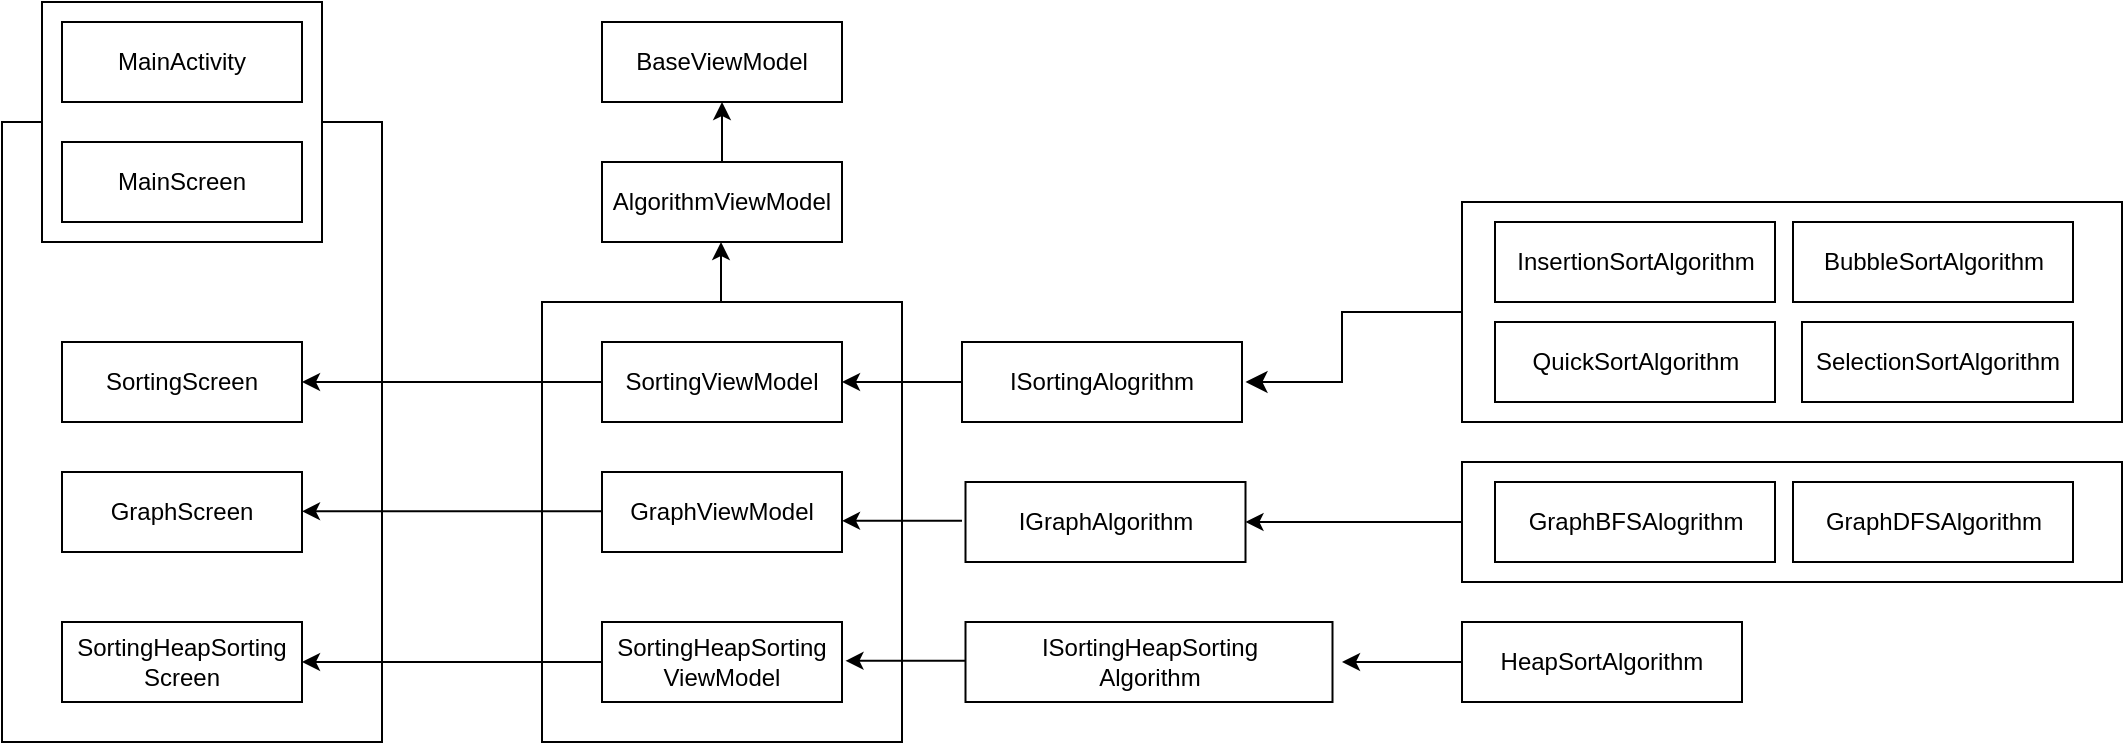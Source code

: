 <mxfile version="24.6.4" type="device">
  <diagram name="Page-1" id="12i9Tz8TXJzrE2WMOmTM">
    <mxGraphModel dx="2988" dy="1942" grid="1" gridSize="10" guides="1" tooltips="1" connect="1" arrows="1" fold="1" page="1" pageScale="1" pageWidth="850" pageHeight="1100" math="0" shadow="0">
      <root>
        <mxCell id="0" />
        <mxCell id="1" parent="0" />
        <mxCell id="xg9G_hMcbVAoIhS0TIve-51" value="" style="rounded=0;whiteSpace=wrap;html=1;" vertex="1" parent="1">
          <mxGeometry x="-860" y="-1010" width="190" height="310" as="geometry" />
        </mxCell>
        <mxCell id="xg9G_hMcbVAoIhS0TIve-49" value="" style="rounded=0;whiteSpace=wrap;html=1;" vertex="1" parent="1">
          <mxGeometry x="-840" y="-1070" width="140" height="120" as="geometry" />
        </mxCell>
        <mxCell id="xg9G_hMcbVAoIhS0TIve-26" value="" style="rounded=0;whiteSpace=wrap;html=1;" vertex="1" parent="1">
          <mxGeometry x="-130" y="-970" width="330" height="110" as="geometry" />
        </mxCell>
        <mxCell id="xg9G_hMcbVAoIhS0TIve-14" value="" style="rounded=0;whiteSpace=wrap;html=1;" vertex="1" parent="1">
          <mxGeometry x="-590" y="-920" width="180" height="220" as="geometry" />
        </mxCell>
        <mxCell id="xg9G_hMcbVAoIhS0TIve-1" value="BaseViewModel" style="rounded=0;whiteSpace=wrap;html=1;" vertex="1" parent="1">
          <mxGeometry x="-560" y="-1060" width="120" height="40" as="geometry" />
        </mxCell>
        <mxCell id="xg9G_hMcbVAoIhS0TIve-2" value="AlgorithmViewModel" style="rounded=0;whiteSpace=wrap;html=1;" vertex="1" parent="1">
          <mxGeometry x="-560" y="-990" width="120" height="40" as="geometry" />
        </mxCell>
        <mxCell id="xg9G_hMcbVAoIhS0TIve-3" value="SortingViewModel" style="rounded=0;whiteSpace=wrap;html=1;" vertex="1" parent="1">
          <mxGeometry x="-560" y="-900" width="120" height="40" as="geometry" />
        </mxCell>
        <mxCell id="xg9G_hMcbVAoIhS0TIve-4" value="GraphViewModel" style="rounded=0;whiteSpace=wrap;html=1;" vertex="1" parent="1">
          <mxGeometry x="-560" y="-835" width="120" height="40" as="geometry" />
        </mxCell>
        <mxCell id="xg9G_hMcbVAoIhS0TIve-5" value="SortingHeapSorting&lt;div&gt;ViewModel&lt;/div&gt;" style="rounded=0;whiteSpace=wrap;html=1;" vertex="1" parent="1">
          <mxGeometry x="-560" y="-760" width="120" height="40" as="geometry" />
        </mxCell>
        <mxCell id="xg9G_hMcbVAoIhS0TIve-6" value="MainActivity" style="rounded=0;whiteSpace=wrap;html=1;" vertex="1" parent="1">
          <mxGeometry x="-830" y="-1060" width="120" height="40" as="geometry" />
        </mxCell>
        <mxCell id="xg9G_hMcbVAoIhS0TIve-7" value="MainScreen" style="rounded=0;whiteSpace=wrap;html=1;" vertex="1" parent="1">
          <mxGeometry x="-830" y="-1000" width="120" height="40" as="geometry" />
        </mxCell>
        <mxCell id="xg9G_hMcbVAoIhS0TIve-8" value="SortingScreen" style="rounded=0;whiteSpace=wrap;html=1;" vertex="1" parent="1">
          <mxGeometry x="-830" y="-900" width="120" height="40" as="geometry" />
        </mxCell>
        <mxCell id="xg9G_hMcbVAoIhS0TIve-9" value="GraphScreen" style="rounded=0;whiteSpace=wrap;html=1;" vertex="1" parent="1">
          <mxGeometry x="-830" y="-835" width="120" height="40" as="geometry" />
        </mxCell>
        <mxCell id="xg9G_hMcbVAoIhS0TIve-10" value="SortingHeapSorting&lt;div&gt;Screen&lt;/div&gt;" style="rounded=0;whiteSpace=wrap;html=1;" vertex="1" parent="1">
          <mxGeometry x="-830" y="-760" width="120" height="40" as="geometry" />
        </mxCell>
        <mxCell id="xg9G_hMcbVAoIhS0TIve-12" value="" style="endArrow=classic;html=1;rounded=0;entryX=0.5;entryY=1;entryDx=0;entryDy=0;exitX=0.5;exitY=0;exitDx=0;exitDy=0;" edge="1" parent="1" source="xg9G_hMcbVAoIhS0TIve-2" target="xg9G_hMcbVAoIhS0TIve-1">
          <mxGeometry width="50" height="50" relative="1" as="geometry">
            <mxPoint x="-390" y="-720" as="sourcePoint" />
            <mxPoint x="-340" y="-770" as="targetPoint" />
          </mxGeometry>
        </mxCell>
        <mxCell id="xg9G_hMcbVAoIhS0TIve-15" value="" style="endArrow=classic;html=1;rounded=0;entryX=0.5;entryY=1;entryDx=0;entryDy=0;exitX=0.5;exitY=0;exitDx=0;exitDy=0;" edge="1" parent="1">
          <mxGeometry width="50" height="50" relative="1" as="geometry">
            <mxPoint x="-500.5" y="-920" as="sourcePoint" />
            <mxPoint x="-500.5" y="-950" as="targetPoint" />
          </mxGeometry>
        </mxCell>
        <mxCell id="xg9G_hMcbVAoIhS0TIve-19" value="InsertionSortAlgorithm" style="rounded=0;whiteSpace=wrap;html=1;" vertex="1" parent="1">
          <mxGeometry x="-113.5" y="-960" width="140" height="40" as="geometry" />
        </mxCell>
        <mxCell id="xg9G_hMcbVAoIhS0TIve-20" value="Heap&lt;span style=&quot;background-color: initial;&quot;&gt;SortAlgorithm&lt;/span&gt;" style="rounded=0;whiteSpace=wrap;html=1;" vertex="1" parent="1">
          <mxGeometry x="-130" y="-760" width="140" height="40" as="geometry" />
        </mxCell>
        <mxCell id="xg9G_hMcbVAoIhS0TIve-21" value="Bubble&lt;span style=&quot;background-color: initial;&quot;&gt;SortAlgorithm&lt;/span&gt;" style="rounded=0;whiteSpace=wrap;html=1;" vertex="1" parent="1">
          <mxGeometry x="35.5" y="-960" width="140" height="40" as="geometry" />
        </mxCell>
        <mxCell id="xg9G_hMcbVAoIhS0TIve-22" value="Quick&lt;span style=&quot;background-color: initial;&quot;&gt;SortAlgorithm&lt;/span&gt;" style="rounded=0;whiteSpace=wrap;html=1;" vertex="1" parent="1">
          <mxGeometry x="-113.5" y="-910" width="140" height="40" as="geometry" />
        </mxCell>
        <mxCell id="xg9G_hMcbVAoIhS0TIve-23" value="Selection&lt;span style=&quot;background-color: initial;&quot;&gt;SortAlgorithm&lt;/span&gt;" style="rounded=0;whiteSpace=wrap;html=1;" vertex="1" parent="1">
          <mxGeometry x="40" y="-910" width="135.5" height="40" as="geometry" />
        </mxCell>
        <mxCell id="xg9G_hMcbVAoIhS0TIve-25" value="ISortingAlogrithm" style="rounded=0;whiteSpace=wrap;html=1;" vertex="1" parent="1">
          <mxGeometry x="-380" y="-900" width="140" height="40" as="geometry" />
        </mxCell>
        <mxCell id="xg9G_hMcbVAoIhS0TIve-28" value="" style="endArrow=classic;html=1;rounded=0;entryX=1;entryY=0.5;entryDx=0;entryDy=0;exitX=0;exitY=0.5;exitDx=0;exitDy=0;" edge="1" parent="1" source="xg9G_hMcbVAoIhS0TIve-25" target="xg9G_hMcbVAoIhS0TIve-3">
          <mxGeometry width="50" height="50" relative="1" as="geometry">
            <mxPoint x="-400" y="-960" as="sourcePoint" />
            <mxPoint x="-399.74" y="-1020" as="targetPoint" />
          </mxGeometry>
        </mxCell>
        <mxCell id="xg9G_hMcbVAoIhS0TIve-29" value="" style="rounded=0;whiteSpace=wrap;html=1;" vertex="1" parent="1">
          <mxGeometry x="-130" y="-840" width="330" height="60" as="geometry" />
        </mxCell>
        <mxCell id="xg9G_hMcbVAoIhS0TIve-30" value="GraphBFSAlogrithm" style="rounded=0;whiteSpace=wrap;html=1;" vertex="1" parent="1">
          <mxGeometry x="-113.5" y="-830" width="140" height="40" as="geometry" />
        </mxCell>
        <mxCell id="xg9G_hMcbVAoIhS0TIve-31" value="GraphDFSAlgorithm" style="rounded=0;whiteSpace=wrap;html=1;" vertex="1" parent="1">
          <mxGeometry x="35.5" y="-830" width="140" height="40" as="geometry" />
        </mxCell>
        <mxCell id="xg9G_hMcbVAoIhS0TIve-34" value="IGraphAlgorithm" style="rounded=0;whiteSpace=wrap;html=1;" vertex="1" parent="1">
          <mxGeometry x="-378.25" y="-830" width="140" height="40" as="geometry" />
        </mxCell>
        <mxCell id="xg9G_hMcbVAoIhS0TIve-35" value="" style="endArrow=classic;html=1;rounded=0;entryX=1;entryY=0.5;entryDx=0;entryDy=0;exitX=0;exitY=0.5;exitDx=0;exitDy=0;" edge="1" parent="1" source="xg9G_hMcbVAoIhS0TIve-29" target="xg9G_hMcbVAoIhS0TIve-34">
          <mxGeometry width="50" height="50" relative="1" as="geometry">
            <mxPoint x="-166.74" y="-800" as="sourcePoint" />
            <mxPoint x="-166.74" y="-830" as="targetPoint" />
          </mxGeometry>
        </mxCell>
        <mxCell id="xg9G_hMcbVAoIhS0TIve-36" value="" style="endArrow=classic;html=1;rounded=0;entryX=1;entryY=0.5;entryDx=0;entryDy=0;exitX=0;exitY=0.5;exitDx=0;exitDy=0;" edge="1" parent="1" source="xg9G_hMcbVAoIhS0TIve-3" target="xg9G_hMcbVAoIhS0TIve-8">
          <mxGeometry width="50" height="50" relative="1" as="geometry">
            <mxPoint x="-450" y="-860" as="sourcePoint" />
            <mxPoint x="-400" y="-910" as="targetPoint" />
          </mxGeometry>
        </mxCell>
        <mxCell id="xg9G_hMcbVAoIhS0TIve-37" value="" style="endArrow=classic;html=1;rounded=0;entryX=1;entryY=0.5;entryDx=0;entryDy=0;exitX=0;exitY=0.5;exitDx=0;exitDy=0;" edge="1" parent="1">
          <mxGeometry width="50" height="50" relative="1" as="geometry">
            <mxPoint x="-560" y="-815.33" as="sourcePoint" />
            <mxPoint x="-710" y="-815.33" as="targetPoint" />
          </mxGeometry>
        </mxCell>
        <mxCell id="xg9G_hMcbVAoIhS0TIve-38" value="" style="endArrow=classic;html=1;rounded=0;entryX=1;entryY=0.5;entryDx=0;entryDy=0;exitX=0;exitY=0.5;exitDx=0;exitDy=0;" edge="1" parent="1">
          <mxGeometry width="50" height="50" relative="1" as="geometry">
            <mxPoint x="-560" y="-740" as="sourcePoint" />
            <mxPoint x="-710" y="-740" as="targetPoint" />
          </mxGeometry>
        </mxCell>
        <mxCell id="xg9G_hMcbVAoIhS0TIve-40" value="" style="edgeStyle=elbowEdgeStyle;elbow=horizontal;endArrow=classic;html=1;curved=0;rounded=0;endSize=8;startSize=8;exitX=0;exitY=0.5;exitDx=0;exitDy=0;" edge="1" parent="1" source="xg9G_hMcbVAoIhS0TIve-26">
          <mxGeometry width="50" height="50" relative="1" as="geometry">
            <mxPoint x="-128.25" y="-1050" as="sourcePoint" />
            <mxPoint x="-238.25" y="-880" as="targetPoint" />
            <Array as="points">
              <mxPoint x="-190" y="-890" />
            </Array>
          </mxGeometry>
        </mxCell>
        <mxCell id="xg9G_hMcbVAoIhS0TIve-42" value="ISortingHeapSorting&lt;div&gt;Algorithm&lt;/div&gt;" style="rounded=0;whiteSpace=wrap;html=1;" vertex="1" parent="1">
          <mxGeometry x="-378.25" y="-760" width="183.5" height="40" as="geometry" />
        </mxCell>
        <mxCell id="xg9G_hMcbVAoIhS0TIve-43" value="" style="endArrow=classic;html=1;rounded=0;exitX=0;exitY=0.5;exitDx=0;exitDy=0;" edge="1" parent="1" source="xg9G_hMcbVAoIhS0TIve-20">
          <mxGeometry width="50" height="50" relative="1" as="geometry">
            <mxPoint x="-450" y="-770" as="sourcePoint" />
            <mxPoint x="-190" y="-740" as="targetPoint" />
            <Array as="points">
              <mxPoint x="-160" y="-740" />
            </Array>
          </mxGeometry>
        </mxCell>
        <mxCell id="xg9G_hMcbVAoIhS0TIve-46" value="" style="endArrow=classic;html=1;rounded=0;entryX=1;entryY=0.5;entryDx=0;entryDy=0;exitX=0;exitY=0.5;exitDx=0;exitDy=0;" edge="1" parent="1">
          <mxGeometry width="50" height="50" relative="1" as="geometry">
            <mxPoint x="-380" y="-810.59" as="sourcePoint" />
            <mxPoint x="-440" y="-810.59" as="targetPoint" />
          </mxGeometry>
        </mxCell>
        <mxCell id="xg9G_hMcbVAoIhS0TIve-47" value="" style="endArrow=classic;html=1;rounded=0;entryX=1;entryY=0.5;entryDx=0;entryDy=0;exitX=0;exitY=0.5;exitDx=0;exitDy=0;" edge="1" parent="1">
          <mxGeometry width="50" height="50" relative="1" as="geometry">
            <mxPoint x="-378.25" y="-740.59" as="sourcePoint" />
            <mxPoint x="-438.25" y="-740.59" as="targetPoint" />
          </mxGeometry>
        </mxCell>
      </root>
    </mxGraphModel>
  </diagram>
</mxfile>
